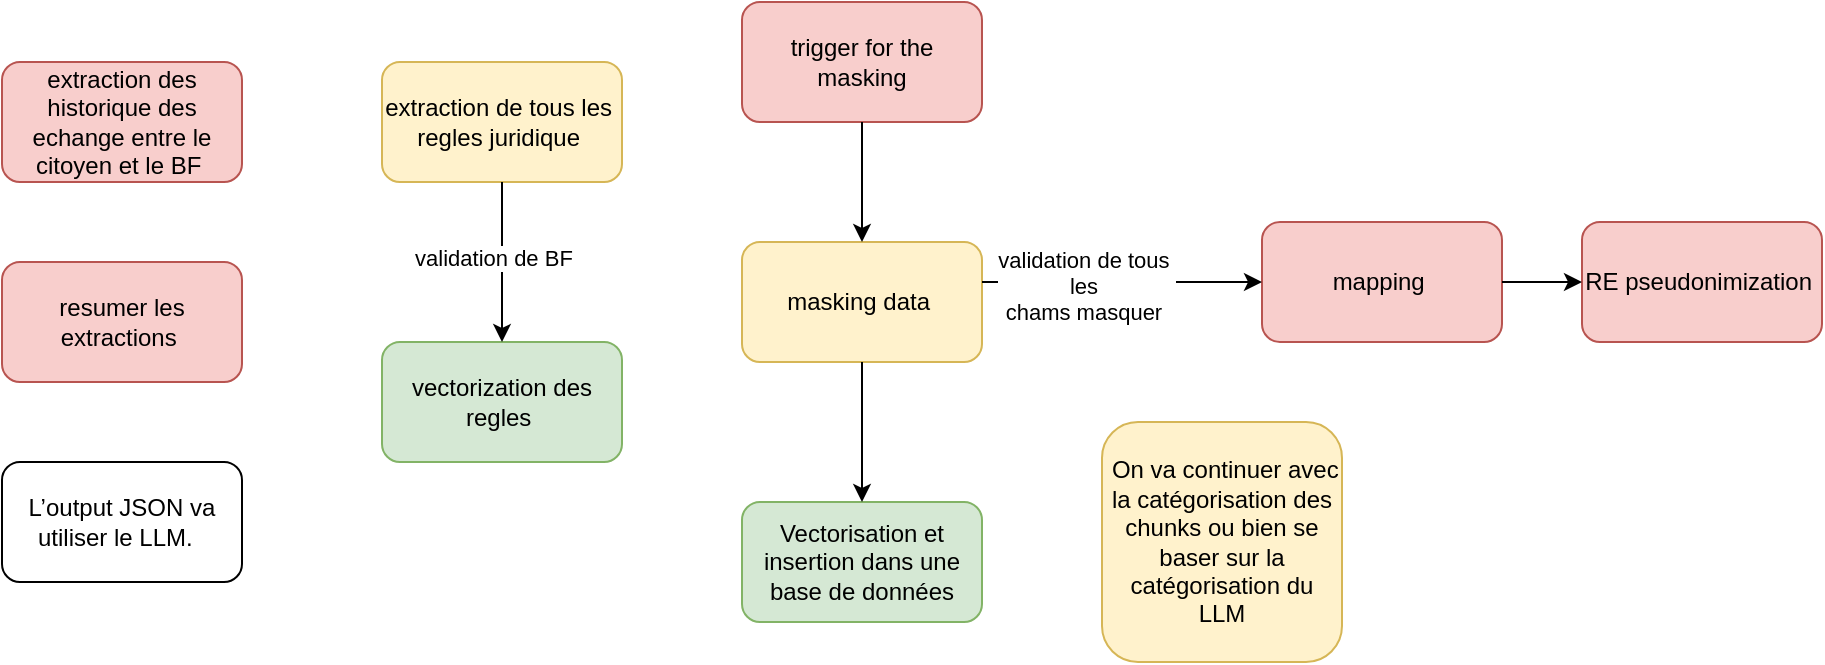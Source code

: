 <mxfile version="28.1.2">
  <diagram name="Page-1" id="taSm3OSKom84d2f52D4L">
    <mxGraphModel dx="1636" dy="1597" grid="1" gridSize="10" guides="1" tooltips="1" connect="1" arrows="1" fold="1" page="1" pageScale="1" pageWidth="850" pageHeight="1100" math="0" shadow="0">
      <root>
        <mxCell id="0" />
        <mxCell id="1" parent="0" />
        <mxCell id="IxTHgtQcxAOiBzHad24I-1" value="masking data&amp;nbsp;" style="rounded=1;whiteSpace=wrap;html=1;fillColor=#fff2cc;strokeColor=#d6b656;" parent="1" vertex="1">
          <mxGeometry x="340" y="90" width="120" height="60" as="geometry" />
        </mxCell>
        <mxCell id="IxTHgtQcxAOiBzHad24I-2" value="Vectorisation et insertion dans une base de données" style="rounded=1;whiteSpace=wrap;html=1;fillColor=#d5e8d4;strokeColor=#82b366;" parent="1" vertex="1">
          <mxGeometry x="340" y="220" width="120" height="60" as="geometry" />
        </mxCell>
        <mxCell id="IxTHgtQcxAOiBzHad24I-3" value="extraction de tous les&amp;nbsp; regles juridique&amp;nbsp;" style="rounded=1;whiteSpace=wrap;html=1;fillColor=#fff2cc;strokeColor=#d6b656;" parent="1" vertex="1">
          <mxGeometry x="160" width="120" height="60" as="geometry" />
        </mxCell>
        <mxCell id="IxTHgtQcxAOiBzHad24I-4" value="trigger for the masking" style="rounded=1;whiteSpace=wrap;html=1;fillColor=#f8cecc;strokeColor=#b85450;" parent="1" vertex="1">
          <mxGeometry x="340" y="-30" width="120" height="60" as="geometry" />
        </mxCell>
        <mxCell id="IxTHgtQcxAOiBzHad24I-5" value="mapping&amp;nbsp;" style="rounded=1;whiteSpace=wrap;html=1;fillColor=#f8cecc;strokeColor=#b85450;" parent="1" vertex="1">
          <mxGeometry x="600" y="80" width="120" height="60" as="geometry" />
        </mxCell>
        <mxCell id="IxTHgtQcxAOiBzHad24I-6" value="&amp;nbsp;On va continuer avec la catégorisation des chunks ou bien se baser sur la catégorisation du LLM" style="rounded=1;whiteSpace=wrap;html=1;fillColor=#fff2cc;strokeColor=#d6b656;" parent="1" vertex="1">
          <mxGeometry x="520" y="180" width="120" height="120" as="geometry" />
        </mxCell>
        <mxCell id="IxTHgtQcxAOiBzHad24I-7" value="vectorization des regles&amp;nbsp;" style="rounded=1;whiteSpace=wrap;html=1;fillColor=#d5e8d4;strokeColor=#82b366;" parent="1" vertex="1">
          <mxGeometry x="160" y="140" width="120" height="60" as="geometry" />
        </mxCell>
        <mxCell id="IxTHgtQcxAOiBzHad24I-8" value="extraction des historique des echange entre le citoyen et le BF&amp;nbsp;" style="rounded=1;whiteSpace=wrap;html=1;fillColor=#f8cecc;strokeColor=#b85450;" parent="1" vertex="1">
          <mxGeometry x="-30" width="120" height="60" as="geometry" />
        </mxCell>
        <mxCell id="IxTHgtQcxAOiBzHad24I-9" value="" style="endArrow=classic;html=1;rounded=0;entryX=0;entryY=0.5;entryDx=0;entryDy=0;" parent="1" target="IxTHgtQcxAOiBzHad24I-5" edge="1">
          <mxGeometry width="50" height="50" relative="1" as="geometry">
            <mxPoint x="460" y="110" as="sourcePoint" />
            <mxPoint x="510" y="60" as="targetPoint" />
          </mxGeometry>
        </mxCell>
        <mxCell id="MiHPCB4M9yEh5JXoCpxC-3" value="validation de tous&amp;nbsp;&lt;div&gt;les&amp;nbsp;&lt;div&gt;chams masquer&amp;nbsp;&lt;/div&gt;&lt;/div&gt;" style="edgeLabel;html=1;align=center;verticalAlign=middle;resizable=0;points=[];" vertex="1" connectable="0" parent="IxTHgtQcxAOiBzHad24I-9">
          <mxGeometry x="-0.256" y="-2" relative="1" as="geometry">
            <mxPoint as="offset" />
          </mxGeometry>
        </mxCell>
        <mxCell id="IxTHgtQcxAOiBzHad24I-10" value="resumer les extractions&amp;nbsp;" style="rounded=1;whiteSpace=wrap;html=1;fillColor=#f8cecc;strokeColor=#b85450;" parent="1" vertex="1">
          <mxGeometry x="-30" y="100" width="120" height="60" as="geometry" />
        </mxCell>
        <mxCell id="IxTHgtQcxAOiBzHad24I-11" value="RE pseudonimization&amp;nbsp;" style="rounded=1;whiteSpace=wrap;html=1;fillColor=#f8cecc;strokeColor=#b85450;" parent="1" vertex="1">
          <mxGeometry x="760" y="80" width="120" height="60" as="geometry" />
        </mxCell>
        <mxCell id="IxTHgtQcxAOiBzHad24I-12" value="L’output JSON va utiliser le LLM. &amp;nbsp;" style="rounded=1;whiteSpace=wrap;html=1;" parent="1" vertex="1">
          <mxGeometry x="-30" y="200" width="120" height="60" as="geometry" />
        </mxCell>
        <mxCell id="MiHPCB4M9yEh5JXoCpxC-1" value="" style="endArrow=classic;html=1;rounded=0;entryX=0.5;entryY=0;entryDx=0;entryDy=0;" edge="1" parent="1" target="IxTHgtQcxAOiBzHad24I-7">
          <mxGeometry width="50" height="50" relative="1" as="geometry">
            <mxPoint x="220" y="60" as="sourcePoint" />
            <mxPoint x="270" y="10" as="targetPoint" />
          </mxGeometry>
        </mxCell>
        <mxCell id="MiHPCB4M9yEh5JXoCpxC-2" value="validation de BF&amp;nbsp;" style="edgeLabel;html=1;align=center;verticalAlign=middle;resizable=0;points=[];" vertex="1" connectable="0" parent="MiHPCB4M9yEh5JXoCpxC-1">
          <mxGeometry x="-0.058" y="-3" relative="1" as="geometry">
            <mxPoint as="offset" />
          </mxGeometry>
        </mxCell>
        <mxCell id="MiHPCB4M9yEh5JXoCpxC-4" value="" style="endArrow=classic;html=1;rounded=0;" edge="1" parent="1" target="IxTHgtQcxAOiBzHad24I-1">
          <mxGeometry width="50" height="50" relative="1" as="geometry">
            <mxPoint x="400" y="30" as="sourcePoint" />
            <mxPoint x="450" y="-20" as="targetPoint" />
          </mxGeometry>
        </mxCell>
        <mxCell id="MiHPCB4M9yEh5JXoCpxC-5" value="" style="endArrow=classic;html=1;rounded=0;entryX=0.5;entryY=0;entryDx=0;entryDy=0;" edge="1" parent="1" target="IxTHgtQcxAOiBzHad24I-2">
          <mxGeometry width="50" height="50" relative="1" as="geometry">
            <mxPoint x="400" y="150" as="sourcePoint" />
            <mxPoint x="450" y="100" as="targetPoint" />
          </mxGeometry>
        </mxCell>
        <mxCell id="MiHPCB4M9yEh5JXoCpxC-6" value="" style="endArrow=classic;html=1;rounded=0;entryX=0;entryY=0.5;entryDx=0;entryDy=0;" edge="1" parent="1" target="IxTHgtQcxAOiBzHad24I-11">
          <mxGeometry width="50" height="50" relative="1" as="geometry">
            <mxPoint x="720" y="110" as="sourcePoint" />
            <mxPoint x="770" y="60" as="targetPoint" />
          </mxGeometry>
        </mxCell>
      </root>
    </mxGraphModel>
  </diagram>
</mxfile>
